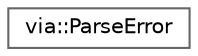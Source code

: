 digraph "Graphical Class Hierarchy"
{
 // LATEX_PDF_SIZE
  bgcolor="transparent";
  edge [fontname=Helvetica,fontsize=10,labelfontname=Helvetica,labelfontsize=10];
  node [fontname=Helvetica,fontsize=10,shape=box,height=0.2,width=0.4];
  rankdir="LR";
  Node0 [id="Node000000",label="via::ParseError",height=0.2,width=0.4,color="grey40", fillcolor="white", style="filled",URL="$structvia_1_1ParseError.html",tooltip=" "];
}
